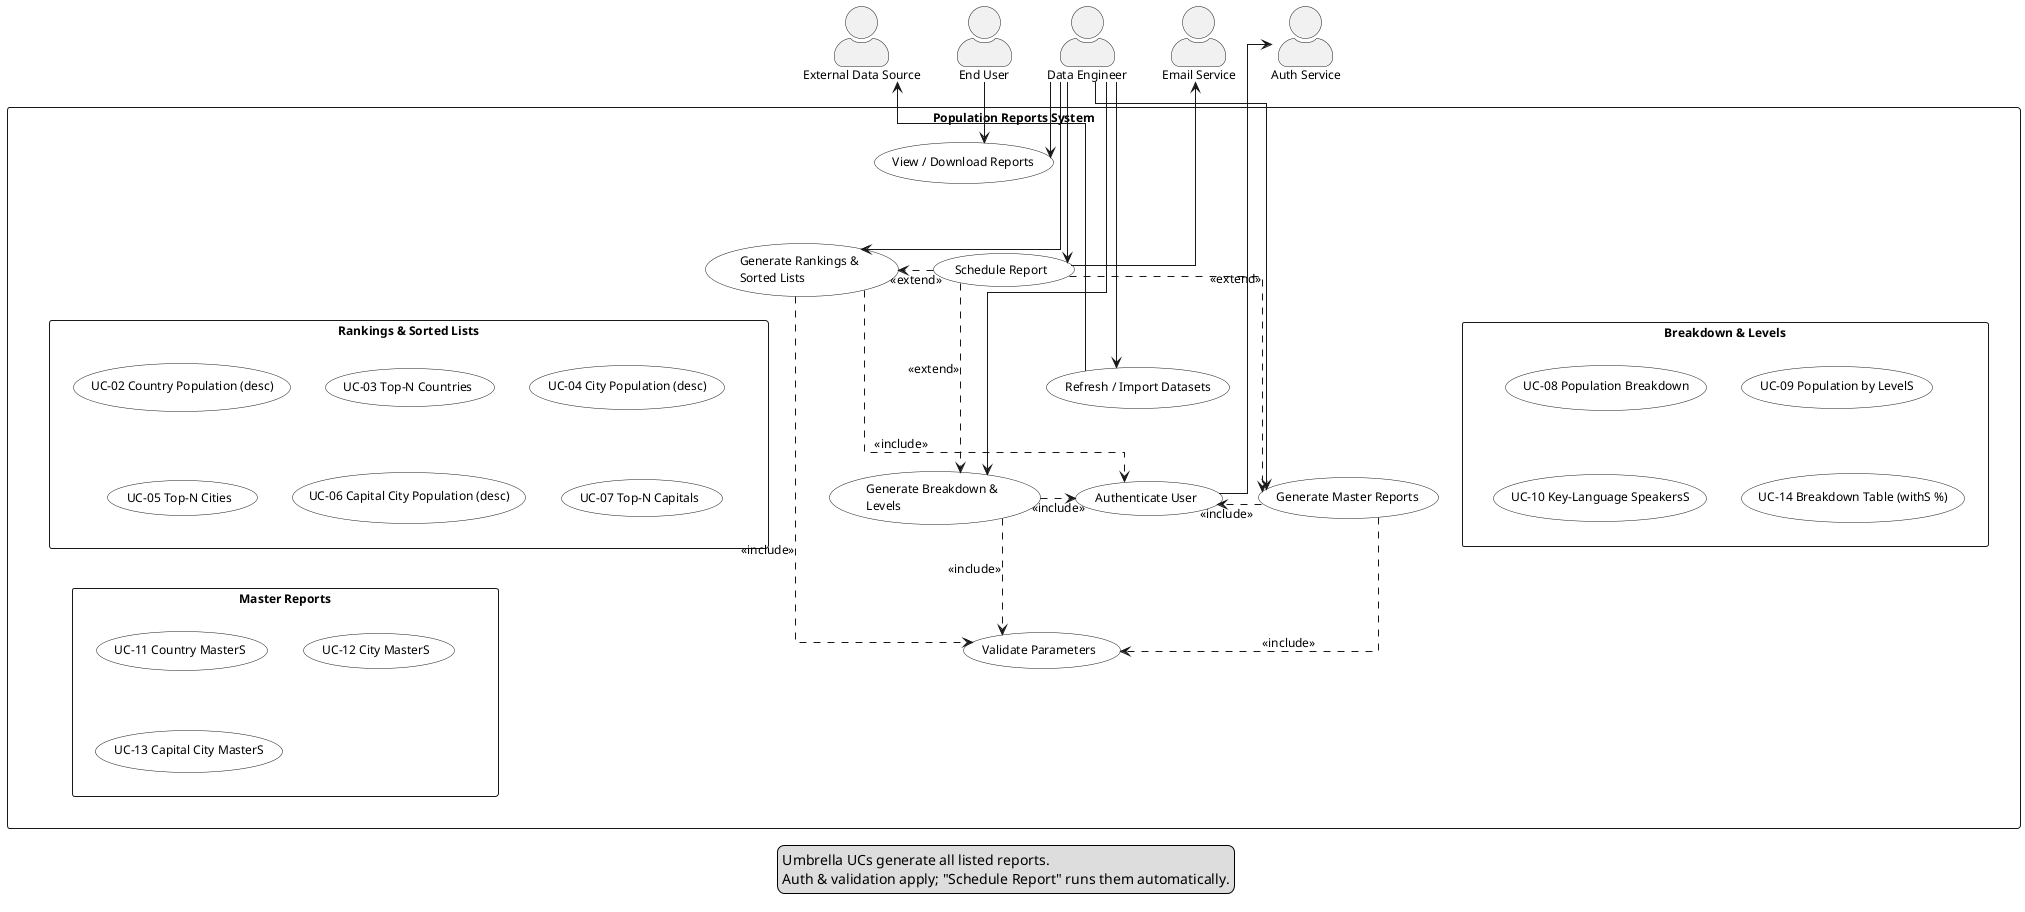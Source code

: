 @startuml
'https://plantuml.com/use-case-diagram

top to bottom direction
scale 0.8
skinparam dpi 120
skinparam DefaultFontSize 12
skinparam actorStyle awesome
skinparam packageStyle rectangle
skinparam usecaseBackgroundColor white
skinparam linetype ortho
skinparam Shadowing false
skinparam defaultTextAlignment left

' ==== ACTORS (TOP) ====
together {
  actor "Data Engineer" as DE
  actor "End User" as EU
  actor "External Data Source" as ExtDS
  actor "Email Service" as EmailSvc
  actor "Auth Service" as AuthSvc
}

' ==== SYSTEM (STRICT TOP→DOWN) ====
rectangle "Population Reports System" as SYS {

  ' Umbrella UCs (actors connect to these)
  usecase "Generate Rankings &\nSorted Lists" as UC_RANK
  package "Rankings & Sorted Lists" as PKG1 {
    usecase "UC-02 Country Population (desc)"
    usecase "UC-03 Top-N Countries"
    usecase "UC-04 City Population (desc)"
    usecase "UC-05 Top-N Cities"
    usecase "UC-06 Capital City Population (desc)"
    usecase "UC-07 Top-N Capitals"
  }

  usecase "Generate Breakdown &\nLevels" as UC_BRK
  package "Breakdown & Levels" as PKG2 {
    usecase "UC-08 Population Breakdown"
    usecase "UC-09 Population by LevelS"
    usecase "UC-10 Key-Language SpeakersS"
    usecase "UC-14 Breakdown Table (withS %)"
  }

  usecase "Generate Master Reports" as UC_MAS
  package "Master Reports" as PKG3 {
    usecase "UC-11 Country MasterS"
    usecase "UC-12 City MasterS"
    usecase "UC-13 Capital City MasterS"
  }

  usecase "View / Download Reports" as UC_VIEW
  usecase "Schedule Report" as UC_SCHED
  usecase "Refresh / Import Datasets" as UC_REFRESH
  usecase "Authenticate User" as UC_AUTH
  usecase "Validate Parameters" as UC_VAL

  ' Minimal relations (kept readable)
  UC_RANK .> UC_AUTH : <<include>>
  UC_BRK  .> UC_AUTH : <<include>>
  UC_MAS  .> UC_AUTH : <<include>>
  UC_RANK .> UC_VAL  : <<include>>
  UC_BRK  .> UC_VAL  : <<include>>
  UC_MAS  .> UC_VAL  : <<include>>
  UC_SCHED .> UC_RANK : <<extend>>
  UC_SCHED .> UC_BRK  : <<extend>>
  UC_SCHED .> UC_MAS  : <<extend>>

  ' Force strict vertical stacking
  UC_RANK -[hidden]down-> PKG1
  PKG1    -[hidden]down-> UC_BRK
  UC_BRK  -[hidden]down-> PKG2
  PKG2    -[hidden]down-> UC_MAS
  UC_MAS  -[hidden]down-> PKG3
  PKG3    -[hidden]down-> UC_VIEW
  UC_VIEW -[hidden]down-> UC_SCHED
  UC_SCHED -[hidden]down-> UC_REFRESH
  UC_REFRESH -[hidden]down-> UC_AUTH
  UC_AUTH -[hidden]down-> UC_VAL
}

' ==== ACTOR CONNECTIONS (DOWNWARD ONLY) ====
DE --> UC_RANK
DE --> UC_BRK
DE --> UC_MAS
DE --> UC_VIEW
DE --> UC_SCHED
DE --> UC_REFRESH

EU --> UC_VIEW

' ==== EXTERNAL SYSTEMS (BOTTOM) ====
ExtDS   <-- UC_REFRESH
EmailSvc <-- UC_SCHED
AuthSvc  <-- UC_AUTH

' ==== SHORT LEGEND ====
legend bottom
  Umbrella UCs generate all listed reports.
  Auth & validation apply; "Schedule Report" runs them automatically.
endlegend

@enduml